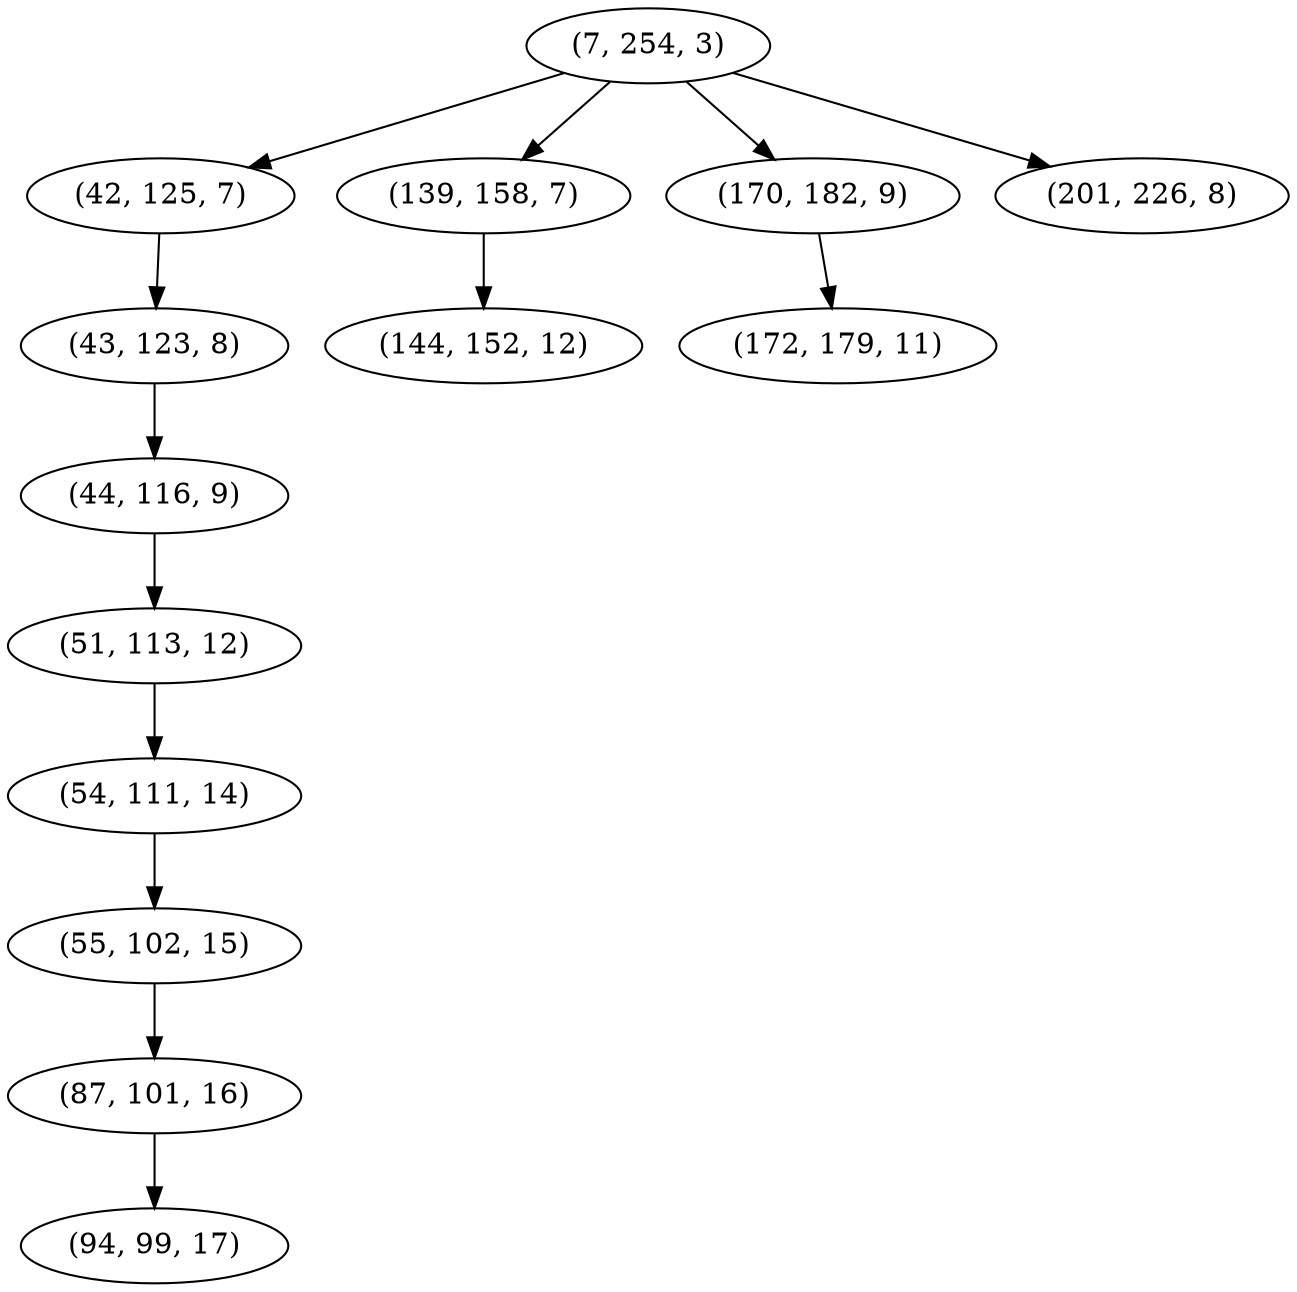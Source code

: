 digraph tree {
    "(7, 254, 3)";
    "(42, 125, 7)";
    "(43, 123, 8)";
    "(44, 116, 9)";
    "(51, 113, 12)";
    "(54, 111, 14)";
    "(55, 102, 15)";
    "(87, 101, 16)";
    "(94, 99, 17)";
    "(139, 158, 7)";
    "(144, 152, 12)";
    "(170, 182, 9)";
    "(172, 179, 11)";
    "(201, 226, 8)";
    "(7, 254, 3)" -> "(42, 125, 7)";
    "(7, 254, 3)" -> "(139, 158, 7)";
    "(7, 254, 3)" -> "(170, 182, 9)";
    "(7, 254, 3)" -> "(201, 226, 8)";
    "(42, 125, 7)" -> "(43, 123, 8)";
    "(43, 123, 8)" -> "(44, 116, 9)";
    "(44, 116, 9)" -> "(51, 113, 12)";
    "(51, 113, 12)" -> "(54, 111, 14)";
    "(54, 111, 14)" -> "(55, 102, 15)";
    "(55, 102, 15)" -> "(87, 101, 16)";
    "(87, 101, 16)" -> "(94, 99, 17)";
    "(139, 158, 7)" -> "(144, 152, 12)";
    "(170, 182, 9)" -> "(172, 179, 11)";
}
